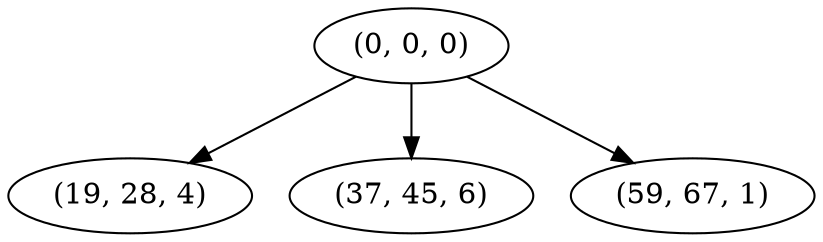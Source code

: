digraph tree {
    "(0, 0, 0)";
    "(19, 28, 4)";
    "(37, 45, 6)";
    "(59, 67, 1)";
    "(0, 0, 0)" -> "(19, 28, 4)";
    "(0, 0, 0)" -> "(37, 45, 6)";
    "(0, 0, 0)" -> "(59, 67, 1)";
}
